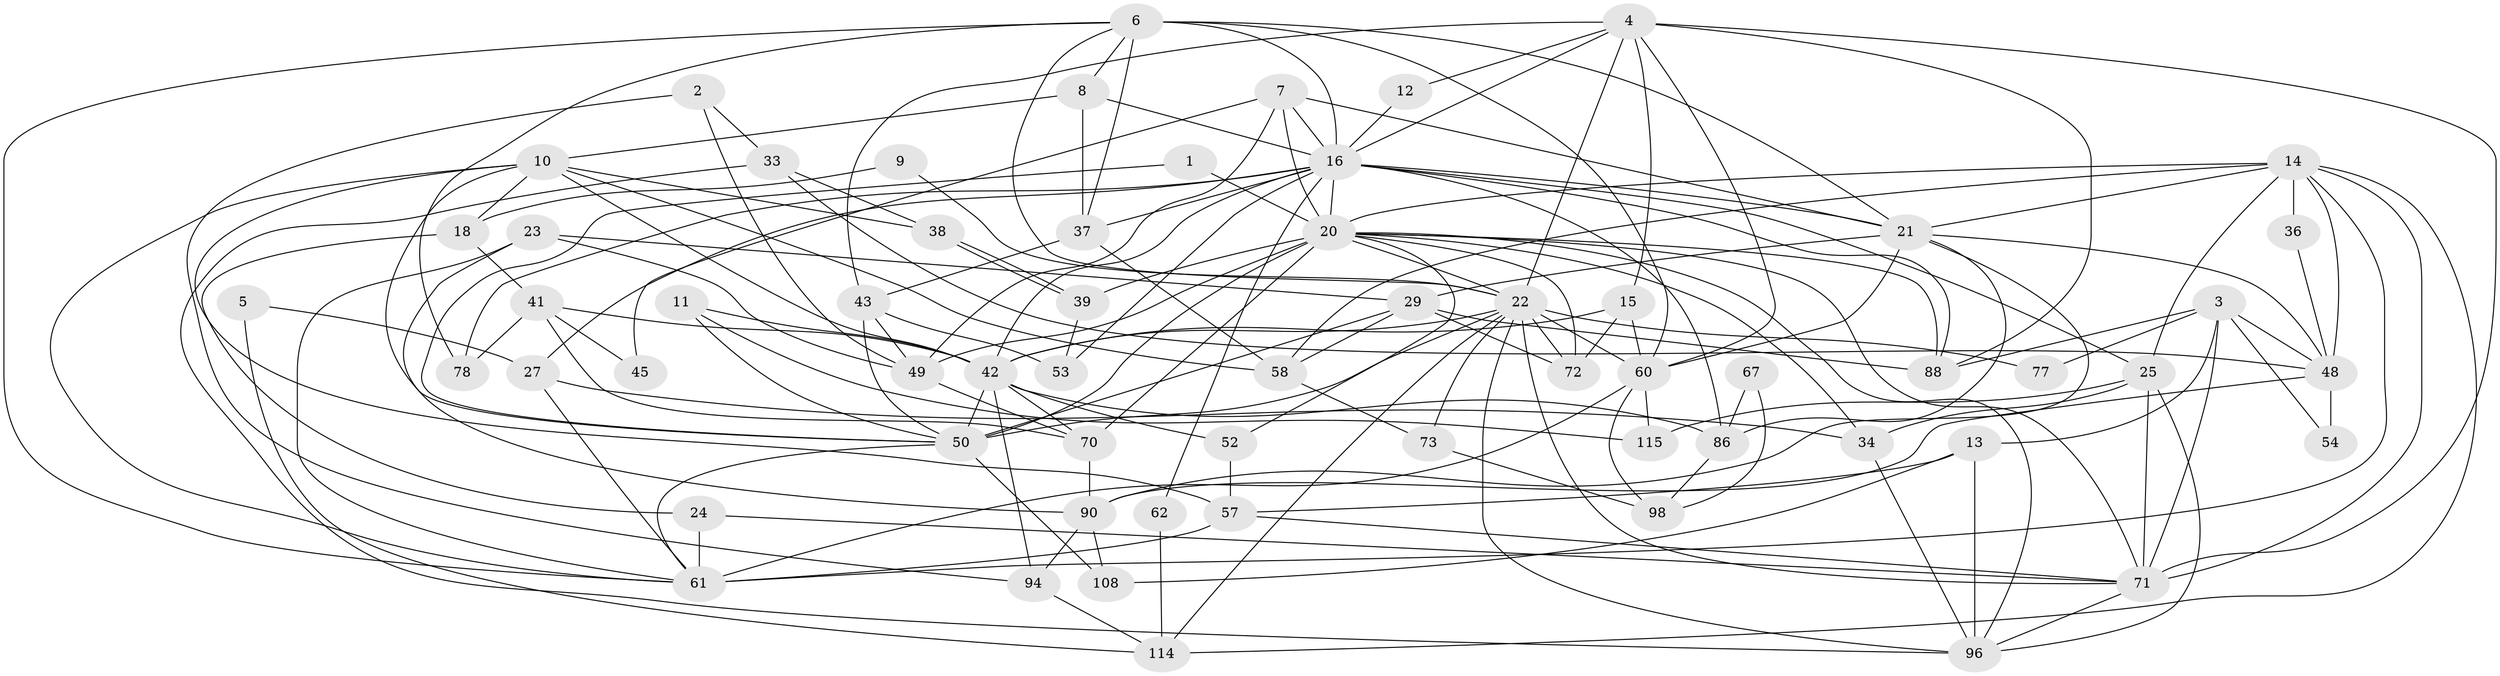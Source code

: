 // original degree distribution, {3: 0.248, 6: 0.112, 2: 0.168, 4: 0.256, 5: 0.152, 7: 0.048, 8: 0.016}
// Generated by graph-tools (version 1.1) at 2025/14/03/09/25 04:14:59]
// undirected, 62 vertices, 163 edges
graph export_dot {
graph [start="1"]
  node [color=gray90,style=filled];
  1;
  2;
  3 [super="+92+51"];
  4 [super="+19"];
  5;
  6 [super="+17"];
  7 [super="+40"];
  8;
  9;
  10 [super="+68+80"];
  11;
  12;
  13;
  14 [super="+64"];
  15 [super="+65"];
  16 [super="+32+28"];
  18;
  20 [super="+123+103+30+59+81"];
  21 [super="+47+119+82"];
  22 [super="+44+75+26"];
  23 [super="+35"];
  24;
  25 [super="+55"];
  27;
  29 [super="+105+31"];
  33;
  34;
  36;
  37 [super="+109"];
  38;
  39;
  41 [super="+84"];
  42 [super="+46"];
  43 [super="+87"];
  45;
  48;
  49 [super="+76"];
  50 [super="+69+95+56"];
  52;
  53;
  54;
  57 [super="+99"];
  58;
  60 [super="+85+89"];
  61 [super="+120+83"];
  62;
  67;
  70;
  71 [super="+112+93"];
  72 [super="+102"];
  73;
  77;
  78;
  86 [super="+113"];
  88 [super="+111"];
  90;
  94 [super="+97"];
  96 [super="+101"];
  98 [super="+116"];
  108;
  114 [super="+122"];
  115;
  1 -- 50;
  1 -- 20;
  2 -- 94;
  2 -- 33;
  2 -- 49;
  3 -- 71 [weight=2];
  3 -- 13;
  3 -- 88;
  3 -- 48;
  3 -- 54 [weight=2];
  3 -- 77;
  4 -- 15;
  4 -- 43;
  4 -- 71;
  4 -- 60;
  4 -- 16 [weight=2];
  4 -- 22;
  4 -- 88;
  4 -- 12;
  5 -- 114;
  5 -- 27;
  6 -- 8;
  6 -- 37 [weight=2];
  6 -- 22;
  6 -- 60;
  6 -- 78;
  6 -- 21 [weight=2];
  6 -- 16;
  6 -- 61;
  7 -- 45;
  7 -- 20 [weight=2];
  7 -- 49;
  7 -- 16;
  7 -- 21;
  8 -- 37;
  8 -- 16;
  8 -- 10;
  9 -- 18;
  9 -- 22;
  10 -- 58;
  10 -- 50;
  10 -- 57;
  10 -- 18;
  10 -- 42;
  10 -- 38;
  10 -- 61;
  11 -- 115;
  11 -- 42;
  11 -- 50;
  12 -- 16;
  13 -- 96;
  13 -- 108;
  13 -- 57;
  14 -- 61 [weight=2];
  14 -- 36;
  14 -- 58;
  14 -- 25 [weight=2];
  14 -- 48;
  14 -- 21;
  14 -- 20;
  14 -- 114;
  14 -- 71;
  15 -- 72;
  15 -- 42;
  15 -- 60;
  16 -- 37 [weight=2];
  16 -- 42;
  16 -- 21 [weight=3];
  16 -- 27;
  16 -- 78;
  16 -- 20 [weight=2];
  16 -- 53;
  16 -- 86;
  16 -- 88;
  16 -- 25;
  16 -- 62;
  18 -- 24;
  18 -- 41 [weight=2];
  20 -- 39;
  20 -- 49;
  20 -- 70;
  20 -- 72;
  20 -- 71;
  20 -- 96;
  20 -- 34;
  20 -- 88;
  20 -- 50;
  20 -- 22;
  20 -- 52;
  21 -- 86;
  21 -- 90;
  21 -- 60;
  21 -- 29;
  21 -- 48;
  22 -- 73;
  22 -- 77;
  22 -- 50;
  22 -- 114;
  22 -- 60;
  22 -- 42;
  22 -- 96;
  22 -- 71;
  22 -- 72;
  23 -- 90;
  23 -- 49 [weight=2];
  23 -- 61;
  23 -- 29;
  24 -- 71;
  24 -- 61;
  25 -- 96;
  25 -- 34;
  25 -- 115;
  25 -- 71;
  27 -- 61;
  27 -- 34;
  29 -- 50 [weight=2];
  29 -- 72;
  29 -- 88;
  29 -- 58;
  33 -- 38;
  33 -- 48;
  33 -- 96;
  34 -- 96;
  36 -- 48;
  37 -- 43;
  37 -- 58;
  38 -- 39;
  38 -- 39;
  39 -- 53;
  41 -- 70;
  41 -- 42;
  41 -- 45;
  41 -- 78;
  42 -- 86 [weight=2];
  42 -- 70;
  42 -- 52;
  42 -- 94;
  42 -- 50;
  43 -- 50;
  43 -- 53;
  43 -- 49;
  48 -- 54;
  48 -- 90;
  49 -- 70;
  50 -- 108;
  50 -- 61;
  52 -- 57;
  57 -- 71;
  57 -- 61 [weight=2];
  58 -- 73;
  60 -- 98;
  60 -- 115;
  60 -- 61;
  62 -- 114;
  67 -- 86 [weight=2];
  67 -- 98;
  70 -- 90;
  71 -- 96;
  73 -- 98;
  86 -- 98;
  90 -- 94;
  90 -- 108;
  94 -- 114;
}
